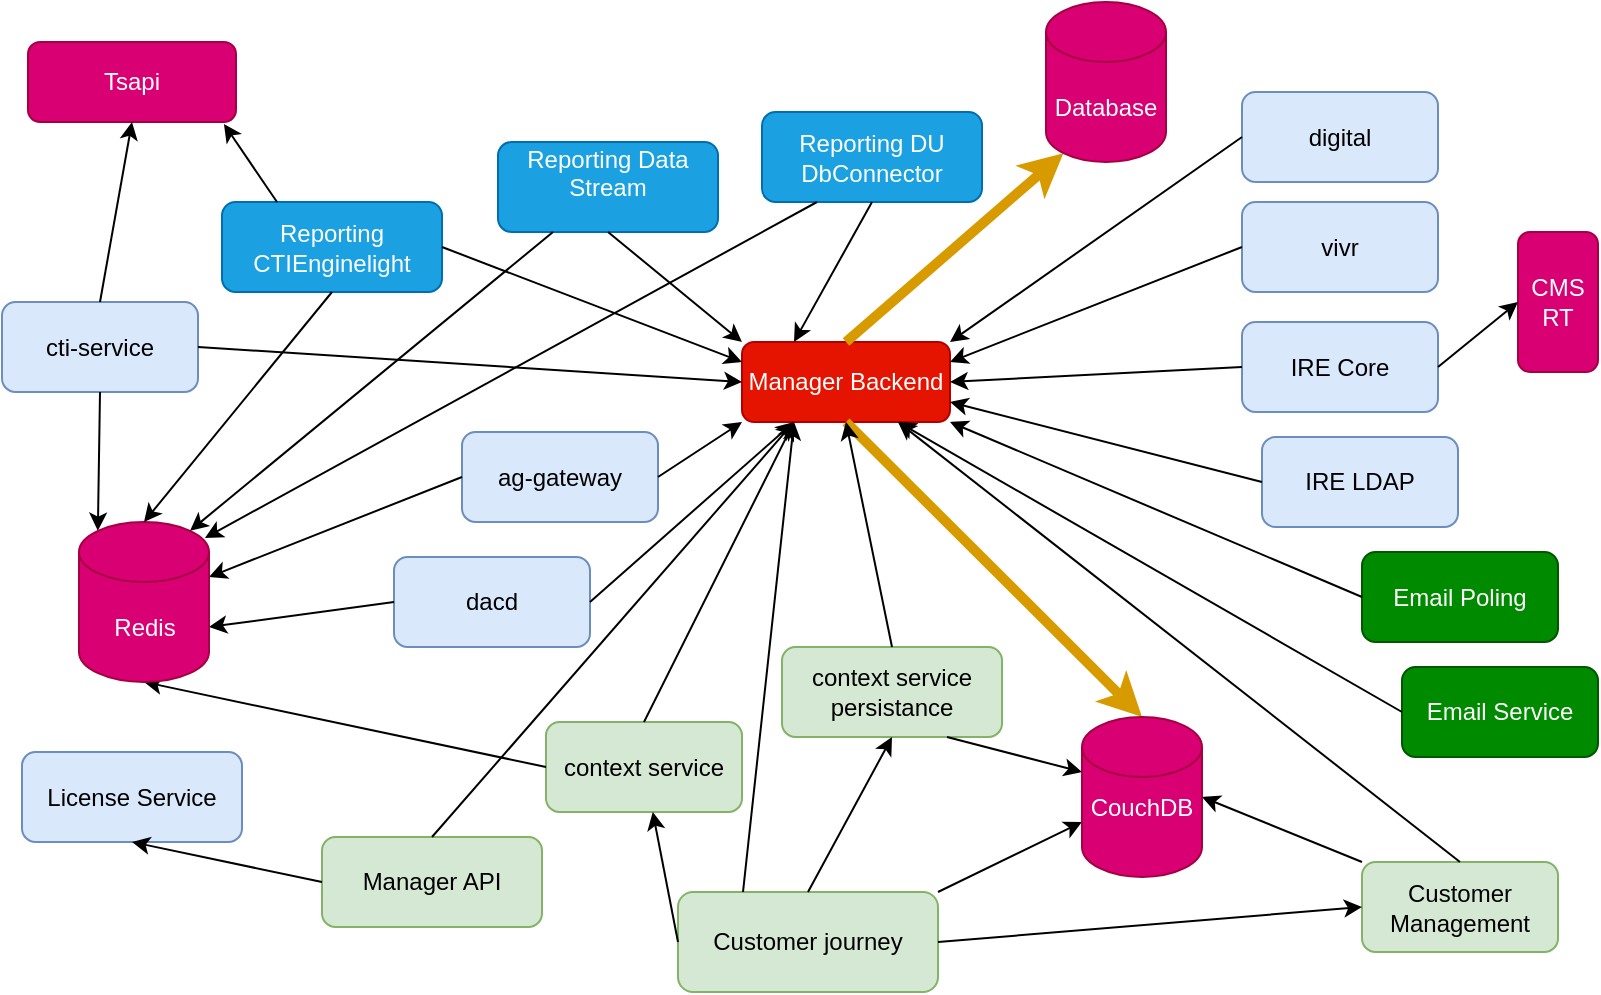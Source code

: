 <mxfile version="25.0.3">
  <diagram name="Page-1" id="WQPqMdeyKdulp-aRrnpO">
    <mxGraphModel dx="1434" dy="761" grid="1" gridSize="10" guides="1" tooltips="1" connect="1" arrows="1" fold="1" page="1" pageScale="1" pageWidth="827" pageHeight="1169" math="0" shadow="0">
      <root>
        <mxCell id="0" />
        <mxCell id="1" parent="0" />
        <mxCell id="NRnYJko5um5GgNG7eBxP-3" value="Manager Backend" style="rounded=1;whiteSpace=wrap;html=1;fillColor=#e51400;strokeColor=#B20000;fontColor=#ffffff;" vertex="1" parent="1">
          <mxGeometry x="380" y="170" width="104" height="40" as="geometry" />
        </mxCell>
        <mxCell id="NRnYJko5um5GgNG7eBxP-8" value="" style="endArrow=classic;html=1;rounded=0;entryX=0.145;entryY=1;entryDx=0;entryDy=-4.35;exitX=0.5;exitY=0;exitDx=0;exitDy=0;fillColor=#ffe6cc;strokeColor=#d79b00;strokeWidth=5;entryPerimeter=0;" edge="1" parent="1" source="NRnYJko5um5GgNG7eBxP-3" target="NRnYJko5um5GgNG7eBxP-76">
          <mxGeometry width="50" height="50" relative="1" as="geometry">
            <mxPoint x="230" y="190" as="sourcePoint" />
            <mxPoint x="628" y="35" as="targetPoint" />
          </mxGeometry>
        </mxCell>
        <mxCell id="NRnYJko5um5GgNG7eBxP-9" value="" style="endArrow=classic;html=1;rounded=0;entryX=0.5;entryY=0;entryDx=0;entryDy=0;exitX=0.5;exitY=1;exitDx=0;exitDy=0;strokeWidth=5;fillColor=#ffe6cc;strokeColor=#d79b00;entryPerimeter=0;" edge="1" parent="1" source="NRnYJko5um5GgNG7eBxP-3" target="NRnYJko5um5GgNG7eBxP-77">
          <mxGeometry width="50" height="50" relative="1" as="geometry">
            <mxPoint x="388" y="160" as="sourcePoint" />
            <mxPoint x="562" y="377.5" as="targetPoint" />
          </mxGeometry>
        </mxCell>
        <mxCell id="NRnYJko5um5GgNG7eBxP-10" value="dacd" style="rounded=1;whiteSpace=wrap;html=1;fillColor=#dae8fc;strokeColor=#6c8ebf;" vertex="1" parent="1">
          <mxGeometry x="206" y="277.5" width="98" height="45" as="geometry" />
        </mxCell>
        <mxCell id="NRnYJko5um5GgNG7eBxP-11" value="" style="endArrow=classic;html=1;rounded=0;entryX=0.25;entryY=1;entryDx=0;entryDy=0;exitX=1;exitY=0.5;exitDx=0;exitDy=0;" edge="1" parent="1" source="NRnYJko5um5GgNG7eBxP-10" target="NRnYJko5um5GgNG7eBxP-3">
          <mxGeometry width="50" height="50" relative="1" as="geometry">
            <mxPoint x="290" y="440" as="sourcePoint" />
            <mxPoint x="340" y="390" as="targetPoint" />
          </mxGeometry>
        </mxCell>
        <mxCell id="NRnYJko5um5GgNG7eBxP-12" value="" style="endArrow=classic;html=1;rounded=0;entryX=1;entryY=0;entryDx=0;entryDy=52.5;exitX=0;exitY=0.5;exitDx=0;exitDy=0;entryPerimeter=0;" edge="1" parent="1" source="NRnYJko5um5GgNG7eBxP-10" target="NRnYJko5um5GgNG7eBxP-65">
          <mxGeometry width="50" height="50" relative="1" as="geometry">
            <mxPoint x="500" y="270" as="sourcePoint" />
            <mxPoint x="324" y="220" as="targetPoint" />
          </mxGeometry>
        </mxCell>
        <mxCell id="NRnYJko5um5GgNG7eBxP-13" value="ag-gateway" style="rounded=1;whiteSpace=wrap;html=1;fillColor=#dae8fc;strokeColor=#6c8ebf;" vertex="1" parent="1">
          <mxGeometry x="240" y="215" width="98" height="45" as="geometry" />
        </mxCell>
        <mxCell id="NRnYJko5um5GgNG7eBxP-14" value="" style="endArrow=classic;html=1;rounded=0;entryX=0;entryY=1;entryDx=0;entryDy=0;exitX=1;exitY=0.5;exitDx=0;exitDy=0;" edge="1" parent="1" source="NRnYJko5um5GgNG7eBxP-13" target="NRnYJko5um5GgNG7eBxP-3">
          <mxGeometry width="50" height="50" relative="1" as="geometry">
            <mxPoint x="500" y="293" as="sourcePoint" />
            <mxPoint x="134" y="290" as="targetPoint" />
          </mxGeometry>
        </mxCell>
        <mxCell id="NRnYJko5um5GgNG7eBxP-15" value="" style="endArrow=classic;html=1;rounded=0;entryX=1;entryY=0;entryDx=0;entryDy=27.5;exitX=0;exitY=0.5;exitDx=0;exitDy=0;entryPerimeter=0;" edge="1" parent="1" source="NRnYJko5um5GgNG7eBxP-13" target="NRnYJko5um5GgNG7eBxP-65">
          <mxGeometry width="50" height="50" relative="1" as="geometry">
            <mxPoint x="500" y="350" as="sourcePoint" />
            <mxPoint x="324" y="230" as="targetPoint" />
          </mxGeometry>
        </mxCell>
        <mxCell id="NRnYJko5um5GgNG7eBxP-16" value="Tsapi" style="rounded=1;whiteSpace=wrap;html=1;fillColor=#d80073;strokeColor=#A50040;fontColor=#ffffff;" vertex="1" parent="1">
          <mxGeometry x="23" y="20" width="104" height="40" as="geometry" />
        </mxCell>
        <mxCell id="NRnYJko5um5GgNG7eBxP-17" value="cti-service" style="rounded=1;whiteSpace=wrap;html=1;fillColor=#dae8fc;strokeColor=#6c8ebf;" vertex="1" parent="1">
          <mxGeometry x="10" y="150" width="98" height="45" as="geometry" />
        </mxCell>
        <mxCell id="NRnYJko5um5GgNG7eBxP-18" value="" style="endArrow=classic;html=1;rounded=0;entryX=0;entryY=0.5;entryDx=0;entryDy=0;exitX=1;exitY=0.5;exitDx=0;exitDy=0;" edge="1" parent="1" source="NRnYJko5um5GgNG7eBxP-17" target="NRnYJko5um5GgNG7eBxP-3">
          <mxGeometry width="50" height="50" relative="1" as="geometry">
            <mxPoint x="510" y="363" as="sourcePoint" />
            <mxPoint x="134" y="290" as="targetPoint" />
          </mxGeometry>
        </mxCell>
        <mxCell id="NRnYJko5um5GgNG7eBxP-19" value="" style="endArrow=classic;html=1;rounded=0;entryX=0.145;entryY=0;entryDx=0;entryDy=4.35;exitX=0.5;exitY=1;exitDx=0;exitDy=0;entryPerimeter=0;" edge="1" parent="1" source="NRnYJko5um5GgNG7eBxP-17" target="NRnYJko5um5GgNG7eBxP-65">
          <mxGeometry width="50" height="50" relative="1" as="geometry">
            <mxPoint x="520" y="373" as="sourcePoint" />
            <mxPoint x="144" y="300" as="targetPoint" />
          </mxGeometry>
        </mxCell>
        <mxCell id="NRnYJko5um5GgNG7eBxP-20" value="" style="endArrow=classic;html=1;rounded=0;entryX=0.5;entryY=1;entryDx=0;entryDy=0;exitX=0.5;exitY=0;exitDx=0;exitDy=0;" edge="1" parent="1" source="NRnYJko5um5GgNG7eBxP-17" target="NRnYJko5um5GgNG7eBxP-16">
          <mxGeometry width="50" height="50" relative="1" as="geometry">
            <mxPoint x="190" y="230" as="sourcePoint" />
            <mxPoint x="134" y="300" as="targetPoint" />
          </mxGeometry>
        </mxCell>
        <mxCell id="NRnYJko5um5GgNG7eBxP-21" value="digital" style="rounded=1;whiteSpace=wrap;html=1;fillColor=#dae8fc;strokeColor=#6c8ebf;" vertex="1" parent="1">
          <mxGeometry x="630" y="45" width="98" height="45" as="geometry" />
        </mxCell>
        <mxCell id="NRnYJko5um5GgNG7eBxP-22" value="vivr" style="rounded=1;whiteSpace=wrap;html=1;fillColor=#dae8fc;strokeColor=#6c8ebf;" vertex="1" parent="1">
          <mxGeometry x="630" y="100" width="98" height="45" as="geometry" />
        </mxCell>
        <mxCell id="NRnYJko5um5GgNG7eBxP-23" value="" style="endArrow=classic;html=1;rounded=0;exitX=0;exitY=0.5;exitDx=0;exitDy=0;entryX=1;entryY=0;entryDx=0;entryDy=0;" edge="1" parent="1" source="NRnYJko5um5GgNG7eBxP-21" target="NRnYJko5um5GgNG7eBxP-3">
          <mxGeometry width="50" height="50" relative="1" as="geometry">
            <mxPoint x="790" y="190" as="sourcePoint" />
            <mxPoint x="510" y="150" as="targetPoint" />
          </mxGeometry>
        </mxCell>
        <mxCell id="NRnYJko5um5GgNG7eBxP-24" value="" style="endArrow=classic;html=1;rounded=0;entryX=1;entryY=0.25;entryDx=0;entryDy=0;exitX=0;exitY=0.5;exitDx=0;exitDy=0;" edge="1" parent="1" source="NRnYJko5um5GgNG7eBxP-22" target="NRnYJko5um5GgNG7eBxP-3">
          <mxGeometry width="50" height="50" relative="1" as="geometry">
            <mxPoint x="800" y="200" as="sourcePoint" />
            <mxPoint x="494" y="200" as="targetPoint" />
          </mxGeometry>
        </mxCell>
        <mxCell id="NRnYJko5um5GgNG7eBxP-25" value="context service" style="rounded=1;whiteSpace=wrap;html=1;fillColor=#d5e8d4;strokeColor=#82b366;" vertex="1" parent="1">
          <mxGeometry x="282" y="360" width="98" height="45" as="geometry" />
        </mxCell>
        <mxCell id="NRnYJko5um5GgNG7eBxP-26" value="" style="endArrow=classic;html=1;rounded=0;entryX=0.5;entryY=1;entryDx=0;entryDy=0;exitX=0;exitY=0.5;exitDx=0;exitDy=0;entryPerimeter=0;" edge="1" parent="1" source="NRnYJko5um5GgNG7eBxP-25" target="NRnYJko5um5GgNG7eBxP-65">
          <mxGeometry width="50" height="50" relative="1" as="geometry">
            <mxPoint x="119" y="340" as="sourcePoint" />
            <mxPoint x="442" y="220" as="targetPoint" />
          </mxGeometry>
        </mxCell>
        <mxCell id="NRnYJko5um5GgNG7eBxP-27" value="context service persistance" style="rounded=1;whiteSpace=wrap;html=1;fillColor=#d5e8d4;strokeColor=#82b366;" vertex="1" parent="1">
          <mxGeometry x="400" y="322.5" width="110" height="45" as="geometry" />
        </mxCell>
        <mxCell id="NRnYJko5um5GgNG7eBxP-28" value="" style="endArrow=classic;html=1;rounded=0;entryX=0;entryY=0;entryDx=0;entryDy=27.5;exitX=0.75;exitY=1;exitDx=0;exitDy=0;entryPerimeter=0;" edge="1" parent="1" source="NRnYJko5um5GgNG7eBxP-27" target="NRnYJko5um5GgNG7eBxP-77">
          <mxGeometry width="50" height="50" relative="1" as="geometry">
            <mxPoint x="119" y="450" as="sourcePoint" />
            <mxPoint x="510" y="397.5" as="targetPoint" />
          </mxGeometry>
        </mxCell>
        <mxCell id="NRnYJko5um5GgNG7eBxP-29" value="Customer journey" style="rounded=1;whiteSpace=wrap;html=1;fillColor=#d5e8d4;strokeColor=#82b366;" vertex="1" parent="1">
          <mxGeometry x="348" y="445" width="130" height="50" as="geometry" />
        </mxCell>
        <mxCell id="NRnYJko5um5GgNG7eBxP-30" value="" style="endArrow=classic;html=1;rounded=0;entryX=0;entryY=0;entryDx=0;entryDy=52.5;exitX=1;exitY=0;exitDx=0;exitDy=0;entryPerimeter=0;" edge="1" parent="1" source="NRnYJko5um5GgNG7eBxP-29" target="NRnYJko5um5GgNG7eBxP-77">
          <mxGeometry width="50" height="50" relative="1" as="geometry">
            <mxPoint x="183" y="520" as="sourcePoint" />
            <mxPoint x="510" y="417.5" as="targetPoint" />
          </mxGeometry>
        </mxCell>
        <mxCell id="NRnYJko5um5GgNG7eBxP-31" value="Customer Management" style="rounded=1;whiteSpace=wrap;html=1;fillColor=#d5e8d4;strokeColor=#82b366;" vertex="1" parent="1">
          <mxGeometry x="690" y="430" width="98" height="45" as="geometry" />
        </mxCell>
        <mxCell id="NRnYJko5um5GgNG7eBxP-32" value="" style="endArrow=classic;html=1;rounded=0;entryX=1;entryY=0.5;entryDx=0;entryDy=0;exitX=0;exitY=0;exitDx=0;exitDy=0;entryPerimeter=0;" edge="1" parent="1" source="NRnYJko5um5GgNG7eBxP-31" target="NRnYJko5um5GgNG7eBxP-77">
          <mxGeometry width="50" height="50" relative="1" as="geometry">
            <mxPoint x="507" y="470" as="sourcePoint" />
            <mxPoint x="614" y="397.5" as="targetPoint" />
          </mxGeometry>
        </mxCell>
        <mxCell id="NRnYJko5um5GgNG7eBxP-33" value="" style="endArrow=classic;html=1;rounded=0;entryX=0;entryY=0.5;entryDx=0;entryDy=0;exitX=1;exitY=0.5;exitDx=0;exitDy=0;" edge="1" parent="1" source="NRnYJko5um5GgNG7eBxP-29" target="NRnYJko5um5GgNG7eBxP-31">
          <mxGeometry width="50" height="50" relative="1" as="geometry">
            <mxPoint x="567" y="660" as="sourcePoint" />
            <mxPoint x="520" y="540" as="targetPoint" />
          </mxGeometry>
        </mxCell>
        <mxCell id="NRnYJko5um5GgNG7eBxP-34" value="" style="endArrow=classic;html=1;rounded=0;exitX=0;exitY=0.5;exitDx=0;exitDy=0;" edge="1" parent="1" source="NRnYJko5um5GgNG7eBxP-29" target="NRnYJko5um5GgNG7eBxP-25">
          <mxGeometry width="50" height="50" relative="1" as="geometry">
            <mxPoint x="507" y="495" as="sourcePoint" />
            <mxPoint x="570" y="493" as="targetPoint" />
          </mxGeometry>
        </mxCell>
        <mxCell id="NRnYJko5um5GgNG7eBxP-35" value="" style="endArrow=classic;html=1;rounded=0;exitX=0.5;exitY=0;exitDx=0;exitDy=0;entryX=0.5;entryY=1;entryDx=0;entryDy=0;" edge="1" parent="1" source="NRnYJko5um5GgNG7eBxP-29" target="NRnYJko5um5GgNG7eBxP-27">
          <mxGeometry width="50" height="50" relative="1" as="geometry">
            <mxPoint x="367" y="568" as="sourcePoint" />
            <mxPoint x="210" y="540" as="targetPoint" />
          </mxGeometry>
        </mxCell>
        <mxCell id="NRnYJko5um5GgNG7eBxP-37" value="Manager API" style="rounded=1;whiteSpace=wrap;html=1;fillColor=#d5e8d4;strokeColor=#82b366;" vertex="1" parent="1">
          <mxGeometry x="170" y="417.5" width="110" height="45" as="geometry" />
        </mxCell>
        <mxCell id="NRnYJko5um5GgNG7eBxP-38" value="License Service" style="rounded=1;whiteSpace=wrap;html=1;fillColor=#dae8fc;strokeColor=#6c8ebf;" vertex="1" parent="1">
          <mxGeometry x="20" y="375" width="110" height="45" as="geometry" />
        </mxCell>
        <mxCell id="NRnYJko5um5GgNG7eBxP-39" value="" style="endArrow=classic;html=1;rounded=0;exitX=0;exitY=0.5;exitDx=0;exitDy=0;entryX=0.5;entryY=1;entryDx=0;entryDy=0;" edge="1" parent="1" source="NRnYJko5um5GgNG7eBxP-37" target="NRnYJko5um5GgNG7eBxP-38">
          <mxGeometry width="50" height="50" relative="1" as="geometry">
            <mxPoint x="377" y="508" as="sourcePoint" />
            <mxPoint x="174" y="558" as="targetPoint" />
          </mxGeometry>
        </mxCell>
        <mxCell id="NRnYJko5um5GgNG7eBxP-40" value="IRE Core" style="rounded=1;whiteSpace=wrap;html=1;fillColor=#dae8fc;strokeColor=#6c8ebf;" vertex="1" parent="1">
          <mxGeometry x="630" y="160" width="98" height="45" as="geometry" />
        </mxCell>
        <mxCell id="NRnYJko5um5GgNG7eBxP-41" value="IRE LDAP" style="rounded=1;whiteSpace=wrap;html=1;fillColor=#dae8fc;strokeColor=#6c8ebf;" vertex="1" parent="1">
          <mxGeometry x="640" y="217.5" width="98" height="45" as="geometry" />
        </mxCell>
        <mxCell id="NRnYJko5um5GgNG7eBxP-42" value="" style="endArrow=classic;html=1;rounded=0;entryX=1;entryY=0.5;entryDx=0;entryDy=0;exitX=0;exitY=0.5;exitDx=0;exitDy=0;" edge="1" parent="1" source="NRnYJko5um5GgNG7eBxP-40" target="NRnYJko5um5GgNG7eBxP-3">
          <mxGeometry width="50" height="50" relative="1" as="geometry">
            <mxPoint x="702" y="273" as="sourcePoint" />
            <mxPoint x="494" y="210" as="targetPoint" />
          </mxGeometry>
        </mxCell>
        <mxCell id="NRnYJko5um5GgNG7eBxP-43" value="" style="endArrow=classic;html=1;rounded=0;entryX=1;entryY=0.75;entryDx=0;entryDy=0;exitX=0;exitY=0.5;exitDx=0;exitDy=0;" edge="1" parent="1" source="NRnYJko5um5GgNG7eBxP-41" target="NRnYJko5um5GgNG7eBxP-3">
          <mxGeometry width="50" height="50" relative="1" as="geometry">
            <mxPoint x="702" y="333" as="sourcePoint" />
            <mxPoint x="494" y="210" as="targetPoint" />
          </mxGeometry>
        </mxCell>
        <mxCell id="NRnYJko5um5GgNG7eBxP-44" value="CMS RT" style="rounded=1;whiteSpace=wrap;html=1;fillColor=#d80073;strokeColor=#A50040;fontColor=#ffffff;" vertex="1" parent="1">
          <mxGeometry x="768" y="115" width="40" height="70" as="geometry" />
        </mxCell>
        <mxCell id="NRnYJko5um5GgNG7eBxP-45" value="" style="endArrow=classic;html=1;rounded=0;exitX=1;exitY=0.5;exitDx=0;exitDy=0;entryX=0;entryY=0.5;entryDx=0;entryDy=0;" edge="1" parent="1" source="NRnYJko5um5GgNG7eBxP-40" target="NRnYJko5um5GgNG7eBxP-44">
          <mxGeometry width="50" height="50" relative="1" as="geometry">
            <mxPoint x="860" y="420" as="sourcePoint" />
            <mxPoint x="890" y="350" as="targetPoint" />
          </mxGeometry>
        </mxCell>
        <mxCell id="NRnYJko5um5GgNG7eBxP-46" value="Email Poling" style="rounded=1;whiteSpace=wrap;html=1;fillColor=#008a00;fontColor=#ffffff;strokeColor=#005700;" vertex="1" parent="1">
          <mxGeometry x="690" y="275" width="98" height="45" as="geometry" />
        </mxCell>
        <mxCell id="NRnYJko5um5GgNG7eBxP-47" value="Email Service" style="rounded=1;whiteSpace=wrap;html=1;fillColor=#008a00;fontColor=#ffffff;strokeColor=#005700;" vertex="1" parent="1">
          <mxGeometry x="710" y="332.5" width="98" height="45" as="geometry" />
        </mxCell>
        <mxCell id="NRnYJko5um5GgNG7eBxP-48" value="" style="endArrow=classic;html=1;rounded=0;entryX=1;entryY=1;entryDx=0;entryDy=0;exitX=0;exitY=0.5;exitDx=0;exitDy=0;" edge="1" parent="1" source="NRnYJko5um5GgNG7eBxP-46" target="NRnYJko5um5GgNG7eBxP-3">
          <mxGeometry width="50" height="50" relative="1" as="geometry">
            <mxPoint x="770" y="403" as="sourcePoint" />
            <mxPoint x="468" y="220" as="targetPoint" />
          </mxGeometry>
        </mxCell>
        <mxCell id="NRnYJko5um5GgNG7eBxP-49" value="" style="endArrow=classic;html=1;rounded=0;exitX=0;exitY=0.5;exitDx=0;exitDy=0;entryX=0.75;entryY=1;entryDx=0;entryDy=0;" edge="1" parent="1" source="NRnYJko5um5GgNG7eBxP-47" target="NRnYJko5um5GgNG7eBxP-3">
          <mxGeometry width="50" height="50" relative="1" as="geometry">
            <mxPoint x="770" y="473" as="sourcePoint" />
            <mxPoint x="550" y="320" as="targetPoint" />
          </mxGeometry>
        </mxCell>
        <mxCell id="NRnYJko5um5GgNG7eBxP-50" value="Reporting Data Stream&lt;div&gt;&lt;br&gt;&lt;/div&gt;" style="rounded=1;whiteSpace=wrap;html=1;fillColor=#1ba1e2;fontColor=#ffffff;strokeColor=#006EAF;" vertex="1" parent="1">
          <mxGeometry x="258" y="70" width="110" height="45" as="geometry" />
        </mxCell>
        <mxCell id="NRnYJko5um5GgNG7eBxP-51" value="Reporting CTIEnginelight" style="rounded=1;whiteSpace=wrap;html=1;fillColor=#1ba1e2;fontColor=#ffffff;strokeColor=#006EAF;" vertex="1" parent="1">
          <mxGeometry x="120" y="100" width="110" height="45" as="geometry" />
        </mxCell>
        <mxCell id="NRnYJko5um5GgNG7eBxP-52" value="Reporting DU DbConnector" style="rounded=1;whiteSpace=wrap;html=1;fillColor=#1ba1e2;fontColor=#ffffff;strokeColor=#006EAF;" vertex="1" parent="1">
          <mxGeometry x="390" y="55" width="110" height="45" as="geometry" />
        </mxCell>
        <mxCell id="NRnYJko5um5GgNG7eBxP-53" value="" style="endArrow=classic;html=1;rounded=0;entryX=0;entryY=0.25;entryDx=0;entryDy=0;exitX=1;exitY=0.5;exitDx=0;exitDy=0;" edge="1" parent="1" source="NRnYJko5um5GgNG7eBxP-51" target="NRnYJko5um5GgNG7eBxP-3">
          <mxGeometry width="50" height="50" relative="1" as="geometry">
            <mxPoint x="442" y="180" as="sourcePoint" />
            <mxPoint x="616" y="48" as="targetPoint" />
          </mxGeometry>
        </mxCell>
        <mxCell id="NRnYJko5um5GgNG7eBxP-54" value="" style="endArrow=classic;html=1;rounded=0;entryX=0.25;entryY=0;entryDx=0;entryDy=0;exitX=0.5;exitY=1;exitDx=0;exitDy=0;" edge="1" parent="1" source="NRnYJko5um5GgNG7eBxP-52" target="NRnYJko5um5GgNG7eBxP-3">
          <mxGeometry width="50" height="50" relative="1" as="geometry">
            <mxPoint x="405" y="45" as="sourcePoint" />
            <mxPoint x="442" y="180" as="targetPoint" />
          </mxGeometry>
        </mxCell>
        <mxCell id="NRnYJko5um5GgNG7eBxP-55" value="" style="endArrow=classic;html=1;rounded=0;entryX=0;entryY=0;entryDx=0;entryDy=0;exitX=0.5;exitY=1;exitDx=0;exitDy=0;" edge="1" parent="1" source="NRnYJko5um5GgNG7eBxP-50" target="NRnYJko5um5GgNG7eBxP-3">
          <mxGeometry width="50" height="50" relative="1" as="geometry">
            <mxPoint x="335" y="40" as="sourcePoint" />
            <mxPoint x="416" y="180" as="targetPoint" />
          </mxGeometry>
        </mxCell>
        <mxCell id="NRnYJko5um5GgNG7eBxP-56" value="" style="endArrow=classic;html=1;rounded=0;exitX=0.25;exitY=0;exitDx=0;exitDy=0;entryX=0.942;entryY=1.025;entryDx=0;entryDy=0;entryPerimeter=0;" edge="1" parent="1" source="NRnYJko5um5GgNG7eBxP-51" target="NRnYJko5um5GgNG7eBxP-16">
          <mxGeometry width="50" height="50" relative="1" as="geometry">
            <mxPoint x="85" y="50" as="sourcePoint" />
            <mxPoint x="390" y="190" as="targetPoint" />
          </mxGeometry>
        </mxCell>
        <mxCell id="NRnYJko5um5GgNG7eBxP-65" value="Redis" style="shape=cylinder3;whiteSpace=wrap;html=1;boundedLbl=1;backgroundOutline=1;size=15;fillColor=#d80073;strokeColor=#A50040;fontColor=#ffffff;" vertex="1" parent="1">
          <mxGeometry x="48.5" y="260" width="65" height="80" as="geometry" />
        </mxCell>
        <mxCell id="NRnYJko5um5GgNG7eBxP-66" value="" style="endArrow=classic;html=1;rounded=0;entryX=0.855;entryY=0;entryDx=0;entryDy=4.35;exitX=0.25;exitY=1;exitDx=0;exitDy=0;entryPerimeter=0;" edge="1" parent="1" source="NRnYJko5um5GgNG7eBxP-50" target="NRnYJko5um5GgNG7eBxP-65">
          <mxGeometry width="50" height="50" relative="1" as="geometry">
            <mxPoint x="140" y="200" as="sourcePoint" />
            <mxPoint x="390" y="200" as="targetPoint" />
          </mxGeometry>
        </mxCell>
        <mxCell id="NRnYJko5um5GgNG7eBxP-67" value="" style="endArrow=classic;html=1;rounded=0;entryX=0.969;entryY=0.1;entryDx=0;entryDy=0;exitX=0.25;exitY=1;exitDx=0;exitDy=0;entryPerimeter=0;" edge="1" parent="1" source="NRnYJko5um5GgNG7eBxP-52" target="NRnYJko5um5GgNG7eBxP-65">
          <mxGeometry width="50" height="50" relative="1" as="geometry">
            <mxPoint x="296" y="125" as="sourcePoint" />
            <mxPoint x="150" y="270" as="targetPoint" />
          </mxGeometry>
        </mxCell>
        <mxCell id="NRnYJko5um5GgNG7eBxP-68" value="" style="endArrow=classic;html=1;rounded=0;entryX=0.5;entryY=0;entryDx=0;entryDy=0;exitX=0.5;exitY=1;exitDx=0;exitDy=0;entryPerimeter=0;" edge="1" parent="1" source="NRnYJko5um5GgNG7eBxP-51" target="NRnYJko5um5GgNG7eBxP-65">
          <mxGeometry width="50" height="50" relative="1" as="geometry">
            <mxPoint x="296" y="125" as="sourcePoint" />
            <mxPoint x="150" y="270" as="targetPoint" />
          </mxGeometry>
        </mxCell>
        <mxCell id="NRnYJko5um5GgNG7eBxP-70" value="" style="endArrow=classic;html=1;rounded=0;entryX=0.5;entryY=1;entryDx=0;entryDy=0;exitX=0.5;exitY=0;exitDx=0;exitDy=0;" edge="1" parent="1" source="NRnYJko5um5GgNG7eBxP-27" target="NRnYJko5um5GgNG7eBxP-3">
          <mxGeometry width="50" height="50" relative="1" as="geometry">
            <mxPoint x="314" y="310" as="sourcePoint" />
            <mxPoint x="416" y="220" as="targetPoint" />
          </mxGeometry>
        </mxCell>
        <mxCell id="NRnYJko5um5GgNG7eBxP-71" value="" style="endArrow=classic;html=1;rounded=0;entryX=0.25;entryY=1;entryDx=0;entryDy=0;exitX=0.5;exitY=0;exitDx=0;exitDy=0;" edge="1" parent="1" source="NRnYJko5um5GgNG7eBxP-25" target="NRnYJko5um5GgNG7eBxP-3">
          <mxGeometry width="50" height="50" relative="1" as="geometry">
            <mxPoint x="455" y="333" as="sourcePoint" />
            <mxPoint x="442" y="220" as="targetPoint" />
          </mxGeometry>
        </mxCell>
        <mxCell id="NRnYJko5um5GgNG7eBxP-72" value="" style="endArrow=classic;html=1;rounded=0;entryX=0.25;entryY=1;entryDx=0;entryDy=0;exitX=0.25;exitY=0;exitDx=0;exitDy=0;" edge="1" parent="1" source="NRnYJko5um5GgNG7eBxP-29" target="NRnYJko5um5GgNG7eBxP-3">
          <mxGeometry width="50" height="50" relative="1" as="geometry">
            <mxPoint x="329" y="365" as="sourcePoint" />
            <mxPoint x="416" y="220" as="targetPoint" />
          </mxGeometry>
        </mxCell>
        <mxCell id="NRnYJko5um5GgNG7eBxP-74" value="" style="endArrow=classic;html=1;rounded=0;entryX=0.25;entryY=1;entryDx=0;entryDy=0;exitX=0.5;exitY=0;exitDx=0;exitDy=0;" edge="1" parent="1" source="NRnYJko5um5GgNG7eBxP-37" target="NRnYJko5um5GgNG7eBxP-3">
          <mxGeometry width="50" height="50" relative="1" as="geometry">
            <mxPoint x="365" y="430" as="sourcePoint" />
            <mxPoint x="390" y="195" as="targetPoint" />
          </mxGeometry>
        </mxCell>
        <mxCell id="NRnYJko5um5GgNG7eBxP-75" value="" style="endArrow=classic;html=1;rounded=0;exitX=0.5;exitY=0;exitDx=0;exitDy=0;entryX=0.75;entryY=1;entryDx=0;entryDy=0;" edge="1" parent="1" source="NRnYJko5um5GgNG7eBxP-31" target="NRnYJko5um5GgNG7eBxP-3">
          <mxGeometry width="50" height="50" relative="1" as="geometry">
            <mxPoint x="792" y="383" as="sourcePoint" />
            <mxPoint x="468" y="220" as="targetPoint" />
          </mxGeometry>
        </mxCell>
        <mxCell id="NRnYJko5um5GgNG7eBxP-76" value="Database" style="shape=cylinder3;whiteSpace=wrap;html=1;boundedLbl=1;backgroundOutline=1;size=15;fillColor=#d80073;fontColor=#ffffff;strokeColor=#A50040;" vertex="1" parent="1">
          <mxGeometry x="532" width="60" height="80" as="geometry" />
        </mxCell>
        <mxCell id="NRnYJko5um5GgNG7eBxP-77" value="CouchDB&lt;div&gt;&lt;br&gt;&lt;/div&gt;" style="shape=cylinder3;whiteSpace=wrap;html=1;boundedLbl=1;backgroundOutline=1;size=15;fillColor=#d80073;fontColor=#ffffff;strokeColor=#A50040;" vertex="1" parent="1">
          <mxGeometry x="550" y="357.5" width="60" height="80" as="geometry" />
        </mxCell>
      </root>
    </mxGraphModel>
  </diagram>
</mxfile>
